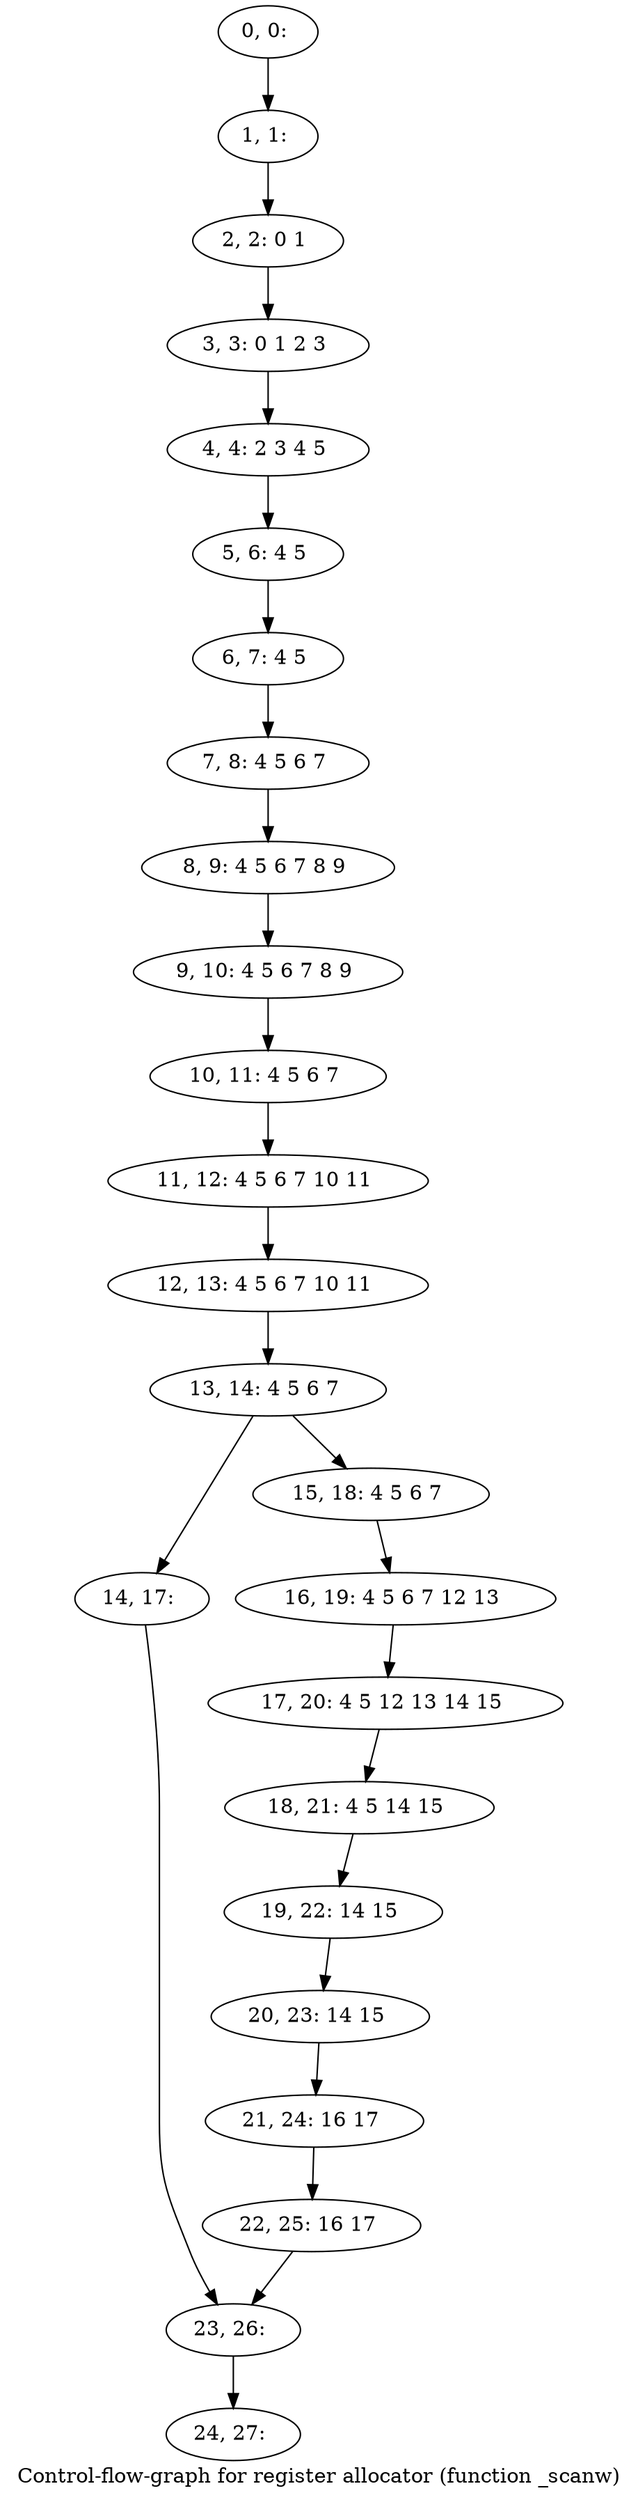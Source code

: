 digraph G {
graph [label="Control-flow-graph for register allocator (function _scanw)"]
0[label="0, 0: "];
1[label="1, 1: "];
2[label="2, 2: 0 1 "];
3[label="3, 3: 0 1 2 3 "];
4[label="4, 4: 2 3 4 5 "];
5[label="5, 6: 4 5 "];
6[label="6, 7: 4 5 "];
7[label="7, 8: 4 5 6 7 "];
8[label="8, 9: 4 5 6 7 8 9 "];
9[label="9, 10: 4 5 6 7 8 9 "];
10[label="10, 11: 4 5 6 7 "];
11[label="11, 12: 4 5 6 7 10 11 "];
12[label="12, 13: 4 5 6 7 10 11 "];
13[label="13, 14: 4 5 6 7 "];
14[label="14, 17: "];
15[label="15, 18: 4 5 6 7 "];
16[label="16, 19: 4 5 6 7 12 13 "];
17[label="17, 20: 4 5 12 13 14 15 "];
18[label="18, 21: 4 5 14 15 "];
19[label="19, 22: 14 15 "];
20[label="20, 23: 14 15 "];
21[label="21, 24: 16 17 "];
22[label="22, 25: 16 17 "];
23[label="23, 26: "];
24[label="24, 27: "];
0->1 ;
1->2 ;
2->3 ;
3->4 ;
4->5 ;
5->6 ;
6->7 ;
7->8 ;
8->9 ;
9->10 ;
10->11 ;
11->12 ;
12->13 ;
13->14 ;
13->15 ;
14->23 ;
15->16 ;
16->17 ;
17->18 ;
18->19 ;
19->20 ;
20->21 ;
21->22 ;
22->23 ;
23->24 ;
}
